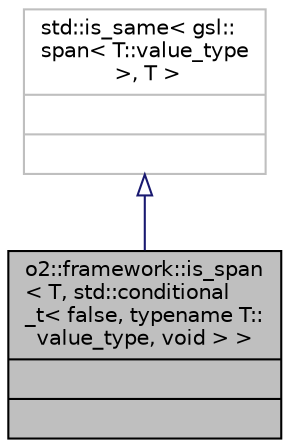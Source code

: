 digraph "o2::framework::is_span&lt; T, std::conditional_t&lt; false, typename T::value_type, void &gt; &gt;"
{
 // INTERACTIVE_SVG=YES
  bgcolor="transparent";
  edge [fontname="Helvetica",fontsize="10",labelfontname="Helvetica",labelfontsize="10"];
  node [fontname="Helvetica",fontsize="10",shape=record];
  Node1 [label="{o2::framework::is_span\l\< T, std::conditional\l_t\< false, typename T::\lvalue_type, void \> \>\n||}",height=0.2,width=0.4,color="black", fillcolor="grey75", style="filled", fontcolor="black"];
  Node2 -> Node1 [dir="back",color="midnightblue",fontsize="10",style="solid",arrowtail="onormal",fontname="Helvetica"];
  Node2 [label="{std::is_same\< gsl::\lspan\< T::value_type\l \>, T \>\n||}",height=0.2,width=0.4,color="grey75"];
}
